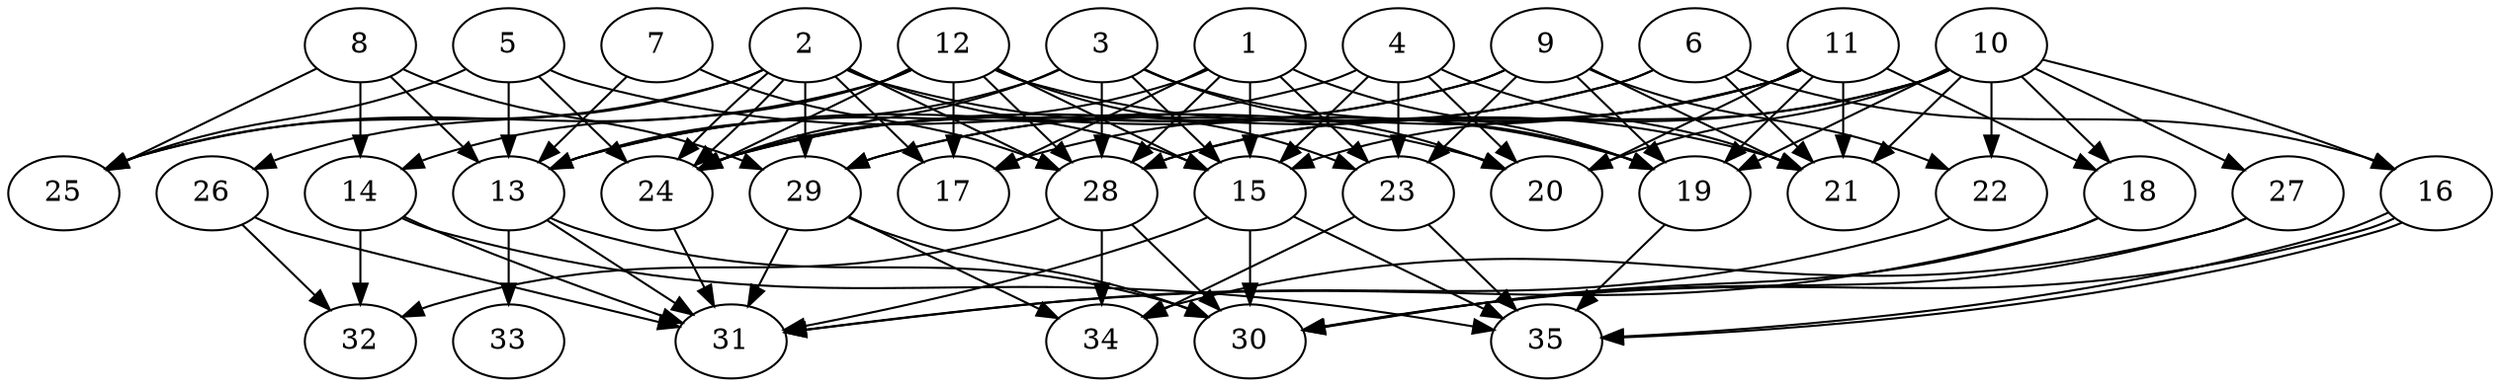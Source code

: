 // DAG automatically generated by daggen at Tue Aug  6 16:28:02 2019
// ./daggen --dot -n 35 --ccr 0.5 --fat 0.7 --regular 0.5 --density 0.6 --mindata 5242880 --maxdata 52428800 
digraph G {
  1 [size="90562560", alpha="0.08", expect_size="45281280"] 
  1 -> 15 [size ="45281280"]
  1 -> 17 [size ="45281280"]
  1 -> 19 [size ="45281280"]
  1 -> 23 [size ="45281280"]
  1 -> 24 [size ="45281280"]
  1 -> 28 [size ="45281280"]
  2 [size="102172672", alpha="0.05", expect_size="51086336"] 
  2 -> 15 [size ="51086336"]
  2 -> 17 [size ="51086336"]
  2 -> 19 [size ="51086336"]
  2 -> 24 [size ="51086336"]
  2 -> 24 [size ="51086336"]
  2 -> 25 [size ="51086336"]
  2 -> 26 [size ="51086336"]
  2 -> 28 [size ="51086336"]
  2 -> 29 [size ="51086336"]
  3 [size="42625024", alpha="0.11", expect_size="21312512"] 
  3 -> 13 [size ="21312512"]
  3 -> 15 [size ="21312512"]
  3 -> 19 [size ="21312512"]
  3 -> 20 [size ="21312512"]
  3 -> 24 [size ="21312512"]
  3 -> 28 [size ="21312512"]
  4 [size="62337024", alpha="0.19", expect_size="31168512"] 
  4 -> 13 [size ="31168512"]
  4 -> 15 [size ="31168512"]
  4 -> 20 [size ="31168512"]
  4 -> 21 [size ="31168512"]
  4 -> 23 [size ="31168512"]
  5 [size="101502976", alpha="0.19", expect_size="50751488"] 
  5 -> 13 [size ="50751488"]
  5 -> 20 [size ="50751488"]
  5 -> 24 [size ="50751488"]
  5 -> 25 [size ="50751488"]
  6 [size="67057664", alpha="0.13", expect_size="33528832"] 
  6 -> 16 [size ="33528832"]
  6 -> 21 [size ="33528832"]
  6 -> 24 [size ="33528832"]
  6 -> 29 [size ="33528832"]
  7 [size="17088512", alpha="0.14", expect_size="8544256"] 
  7 -> 13 [size ="8544256"]
  7 -> 28 [size ="8544256"]
  8 [size="80328704", alpha="0.20", expect_size="40164352"] 
  8 -> 13 [size ="40164352"]
  8 -> 14 [size ="40164352"]
  8 -> 25 [size ="40164352"]
  8 -> 29 [size ="40164352"]
  9 [size="53424128", alpha="0.16", expect_size="26712064"] 
  9 -> 13 [size ="26712064"]
  9 -> 19 [size ="26712064"]
  9 -> 21 [size ="26712064"]
  9 -> 22 [size ="26712064"]
  9 -> 23 [size ="26712064"]
  9 -> 24 [size ="26712064"]
  10 [size="70080512", alpha="0.15", expect_size="35040256"] 
  10 -> 15 [size ="35040256"]
  10 -> 16 [size ="35040256"]
  10 -> 18 [size ="35040256"]
  10 -> 19 [size ="35040256"]
  10 -> 20 [size ="35040256"]
  10 -> 21 [size ="35040256"]
  10 -> 22 [size ="35040256"]
  10 -> 27 [size ="35040256"]
  10 -> 28 [size ="35040256"]
  11 [size="54870016", alpha="0.04", expect_size="27435008"] 
  11 -> 17 [size ="27435008"]
  11 -> 18 [size ="27435008"]
  11 -> 19 [size ="27435008"]
  11 -> 20 [size ="27435008"]
  11 -> 21 [size ="27435008"]
  11 -> 28 [size ="27435008"]
  11 -> 29 [size ="27435008"]
  12 [size="91947008", alpha="0.10", expect_size="45973504"] 
  12 -> 14 [size ="45973504"]
  12 -> 15 [size ="45973504"]
  12 -> 17 [size ="45973504"]
  12 -> 21 [size ="45973504"]
  12 -> 23 [size ="45973504"]
  12 -> 24 [size ="45973504"]
  12 -> 25 [size ="45973504"]
  12 -> 28 [size ="45973504"]
  13 [size="22532096", alpha="0.03", expect_size="11266048"] 
  13 -> 30 [size ="11266048"]
  13 -> 31 [size ="11266048"]
  13 -> 33 [size ="11266048"]
  14 [size="74541056", alpha="0.09", expect_size="37270528"] 
  14 -> 31 [size ="37270528"]
  14 -> 32 [size ="37270528"]
  14 -> 35 [size ="37270528"]
  15 [size="69801984", alpha="0.14", expect_size="34900992"] 
  15 -> 30 [size ="34900992"]
  15 -> 31 [size ="34900992"]
  15 -> 35 [size ="34900992"]
  16 [size="65359872", alpha="0.10", expect_size="32679936"] 
  16 -> 30 [size ="32679936"]
  16 -> 35 [size ="32679936"]
  16 -> 35 [size ="32679936"]
  17 [size="33931264", alpha="0.12", expect_size="16965632"] 
  18 [size="98088960", alpha="0.20", expect_size="49044480"] 
  18 -> 30 [size ="49044480"]
  18 -> 31 [size ="49044480"]
  19 [size="97247232", alpha="0.03", expect_size="48623616"] 
  19 -> 35 [size ="48623616"]
  20 [size="77023232", alpha="0.17", expect_size="38511616"] 
  21 [size="52049920", alpha="0.07", expect_size="26024960"] 
  22 [size="69957632", alpha="0.18", expect_size="34978816"] 
  22 -> 31 [size ="34978816"]
  23 [size="23568384", alpha="0.15", expect_size="11784192"] 
  23 -> 34 [size ="11784192"]
  23 -> 35 [size ="11784192"]
  24 [size="39098368", alpha="0.03", expect_size="19549184"] 
  24 -> 31 [size ="19549184"]
  25 [size="83288064", alpha="0.10", expect_size="41644032"] 
  26 [size="53880832", alpha="0.09", expect_size="26940416"] 
  26 -> 31 [size ="26940416"]
  26 -> 32 [size ="26940416"]
  27 [size="102451200", alpha="0.10", expect_size="51225600"] 
  27 -> 30 [size ="51225600"]
  27 -> 34 [size ="51225600"]
  28 [size="64196608", alpha="0.05", expect_size="32098304"] 
  28 -> 30 [size ="32098304"]
  28 -> 32 [size ="32098304"]
  28 -> 34 [size ="32098304"]
  29 [size="63035392", alpha="0.10", expect_size="31517696"] 
  29 -> 30 [size ="31517696"]
  29 -> 31 [size ="31517696"]
  29 -> 34 [size ="31517696"]
  30 [size="76449792", alpha="0.07", expect_size="38224896"] 
  31 [size="60600320", alpha="0.14", expect_size="30300160"] 
  32 [size="95565824", alpha="0.18", expect_size="47782912"] 
  33 [size="84287488", alpha="0.04", expect_size="42143744"] 
  34 [size="58906624", alpha="0.04", expect_size="29453312"] 
  35 [size="71276544", alpha="0.17", expect_size="35638272"] 
}
